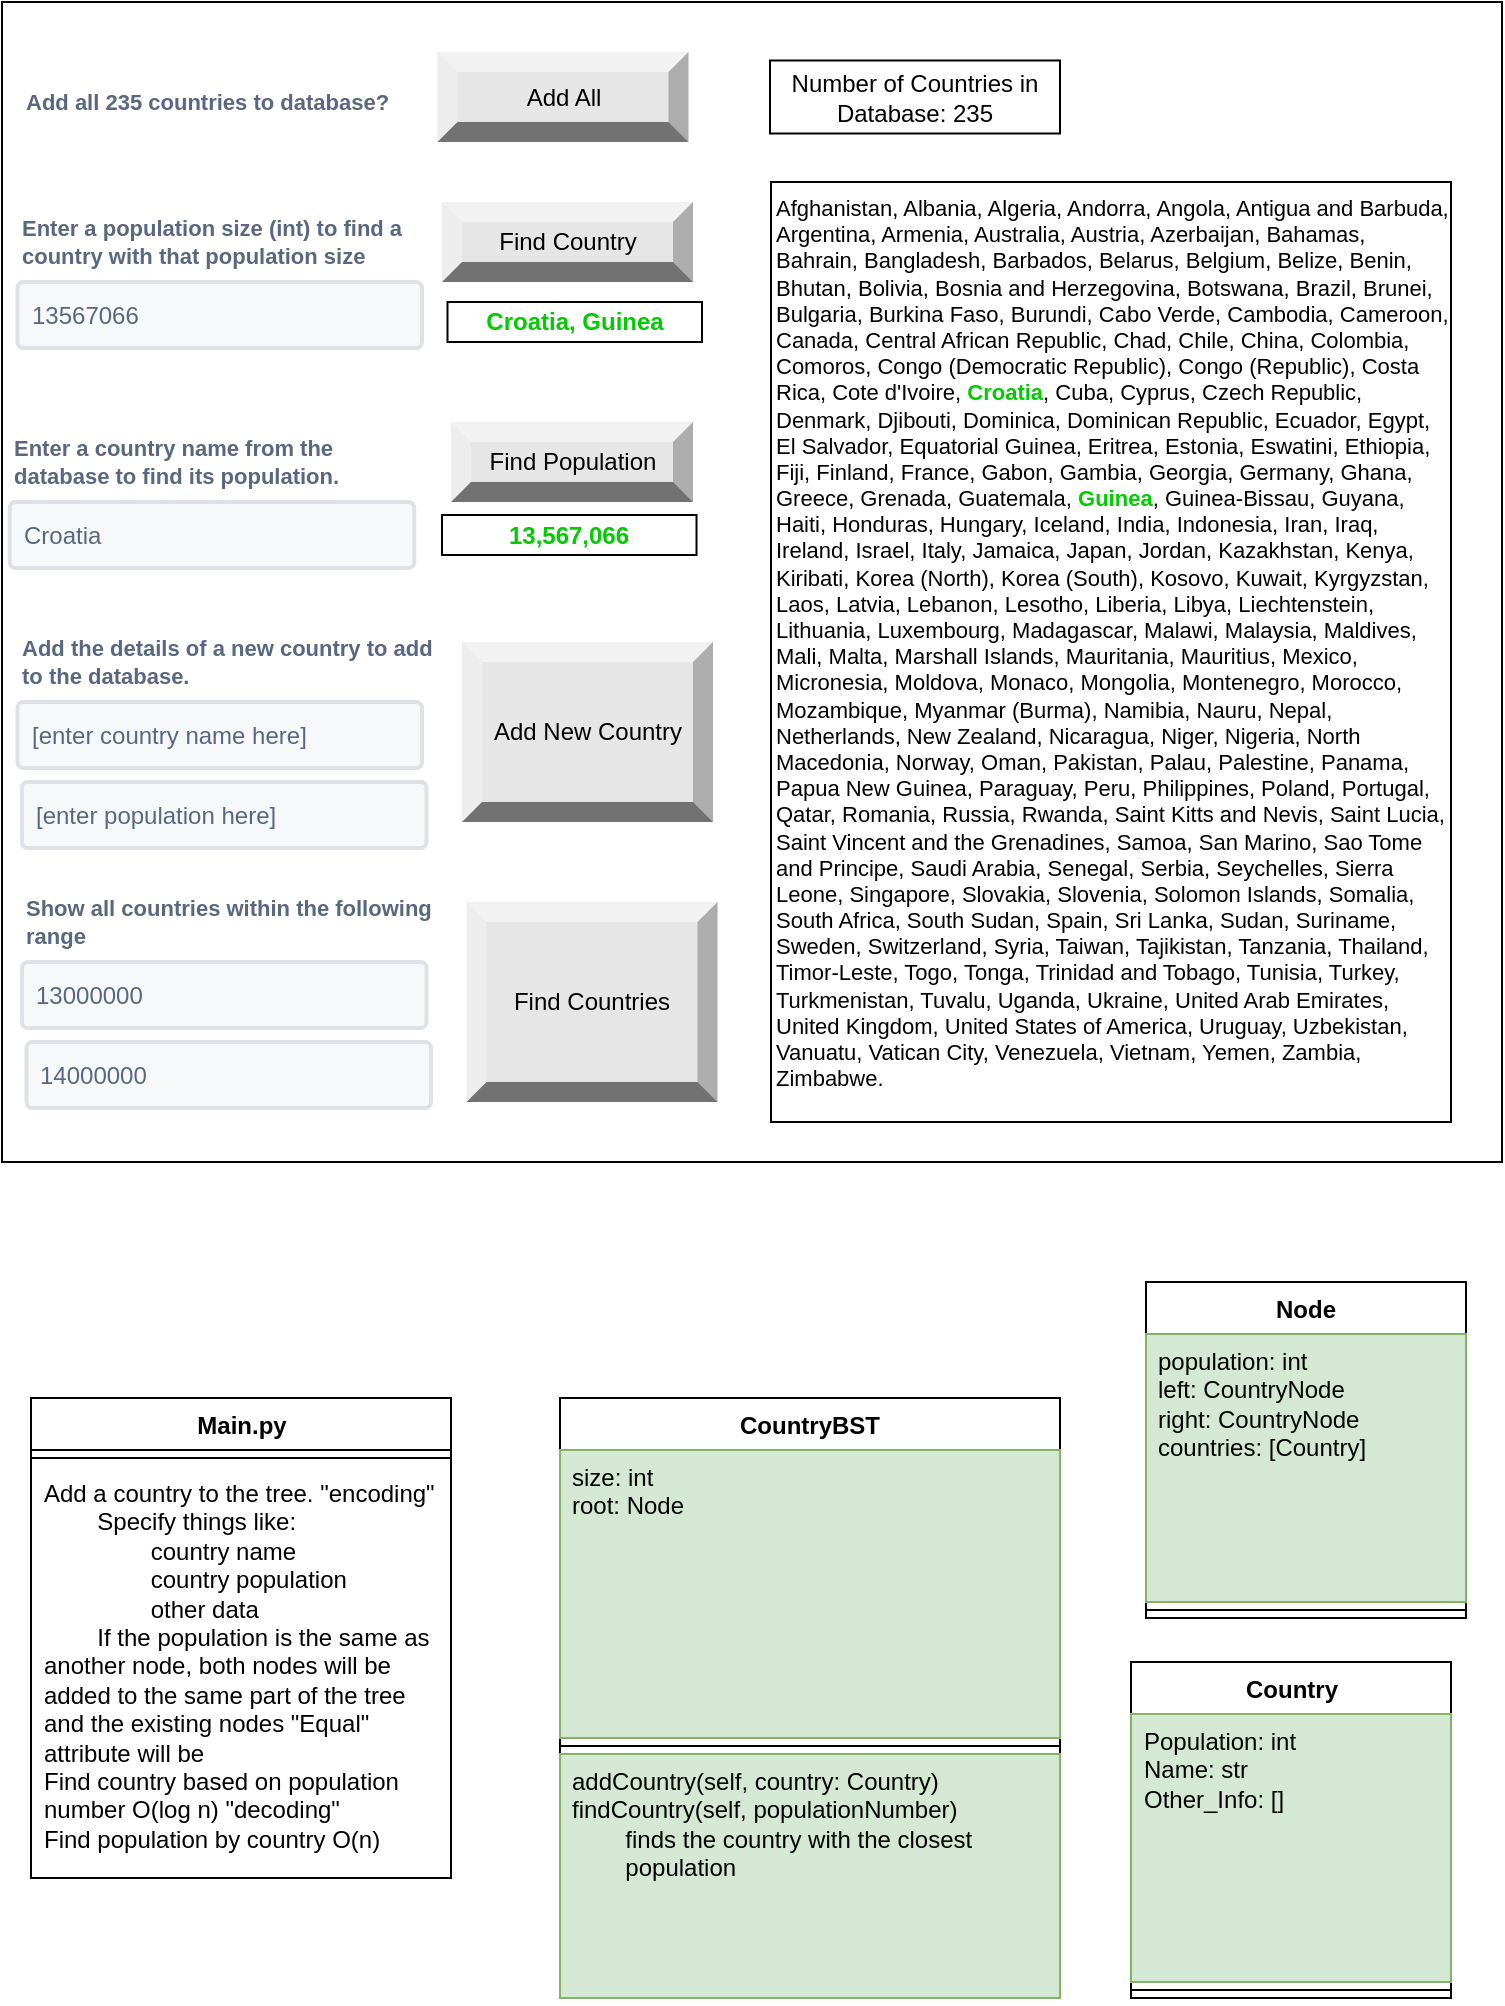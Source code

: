 <mxfile version="21.6.7" type="github" pages="2">
  <diagram name="UML" id="LG2GgT0AXcCSSvdmxa8D">
    <mxGraphModel dx="1434" dy="758" grid="1" gridSize="10" guides="1" tooltips="1" connect="1" arrows="1" fold="1" page="1" pageScale="1" pageWidth="850" pageHeight="1100" math="0" shadow="0">
      <root>
        <mxCell id="0" />
        <mxCell id="1" parent="0" />
        <mxCell id="YZQNKuaAWGe_UJEVItO6-1" value="" style="rounded=0;whiteSpace=wrap;html=1;align=left;verticalAlign=top;" parent="1" vertex="1">
          <mxGeometry x="50" y="40" width="750" height="580" as="geometry" />
        </mxCell>
        <mxCell id="8vqWgW9eamjROJVY-cZS-2" value="CountryBST" style="swimlane;fontStyle=1;align=center;verticalAlign=top;childLayout=stackLayout;horizontal=1;startSize=26;horizontalStack=0;resizeParent=1;resizeParentMax=0;resizeLast=0;collapsible=1;marginBottom=0;whiteSpace=wrap;html=1;" parent="1" vertex="1">
          <mxGeometry x="329" y="738" width="250" height="300" as="geometry" />
        </mxCell>
        <mxCell id="8vqWgW9eamjROJVY-cZS-3" value="size: int&lt;br&gt;root: Node" style="text;strokeColor=#82b366;fillColor=#d5e8d4;align=left;verticalAlign=top;spacingLeft=4;spacingRight=4;overflow=hidden;rotatable=0;points=[[0,0.5],[1,0.5]];portConstraint=eastwest;whiteSpace=wrap;html=1;" parent="8vqWgW9eamjROJVY-cZS-2" vertex="1">
          <mxGeometry y="26" width="250" height="144" as="geometry" />
        </mxCell>
        <mxCell id="8vqWgW9eamjROJVY-cZS-4" value="" style="line;strokeWidth=1;fillColor=none;align=left;verticalAlign=middle;spacingTop=-1;spacingLeft=3;spacingRight=3;rotatable=0;labelPosition=right;points=[];portConstraint=eastwest;strokeColor=inherit;" parent="8vqWgW9eamjROJVY-cZS-2" vertex="1">
          <mxGeometry y="170" width="250" height="8" as="geometry" />
        </mxCell>
        <mxCell id="8vqWgW9eamjROJVY-cZS-5" value="addCountry(self, country: Country)&lt;br&gt;findCountry(self, populationNumber)&lt;br&gt;&lt;span style=&quot;white-space: pre;&quot;&gt;&#x9;&lt;/span&gt;finds the country with the closest &lt;span style=&quot;white-space: pre;&quot;&gt;&#x9;&lt;/span&gt;population" style="text;strokeColor=#82b366;fillColor=#d5e8d4;align=left;verticalAlign=top;spacingLeft=4;spacingRight=4;overflow=hidden;rotatable=0;points=[[0,0.5],[1,0.5]];portConstraint=eastwest;whiteSpace=wrap;html=1;" parent="8vqWgW9eamjROJVY-cZS-2" vertex="1">
          <mxGeometry y="178" width="250" height="122" as="geometry" />
        </mxCell>
        <mxCell id="8vqWgW9eamjROJVY-cZS-6" value="Node" style="swimlane;fontStyle=1;align=center;verticalAlign=top;childLayout=stackLayout;horizontal=1;startSize=26;horizontalStack=0;resizeParent=1;resizeParentMax=0;resizeLast=0;collapsible=1;marginBottom=0;whiteSpace=wrap;html=1;" parent="1" vertex="1">
          <mxGeometry x="622" y="680" width="160" height="168" as="geometry" />
        </mxCell>
        <mxCell id="8vqWgW9eamjROJVY-cZS-7" value="population: int&lt;br&gt;left: CountryNode&lt;br&gt;right: CountryNode&lt;br&gt;countries: [Country]" style="text;strokeColor=#82b366;fillColor=#d5e8d4;align=left;verticalAlign=top;spacingLeft=4;spacingRight=4;overflow=hidden;rotatable=0;points=[[0,0.5],[1,0.5]];portConstraint=eastwest;whiteSpace=wrap;html=1;" parent="8vqWgW9eamjROJVY-cZS-6" vertex="1">
          <mxGeometry y="26" width="160" height="134" as="geometry" />
        </mxCell>
        <mxCell id="8vqWgW9eamjROJVY-cZS-8" value="" style="line;strokeWidth=1;fillColor=none;align=left;verticalAlign=middle;spacingTop=-1;spacingLeft=3;spacingRight=3;rotatable=0;labelPosition=right;points=[];portConstraint=eastwest;strokeColor=inherit;" parent="8vqWgW9eamjROJVY-cZS-6" vertex="1">
          <mxGeometry y="160" width="160" height="8" as="geometry" />
        </mxCell>
        <mxCell id="Le9ZGHUbJOBv5nUOAs2q-1" value="Main.py" style="swimlane;fontStyle=1;align=center;verticalAlign=top;childLayout=stackLayout;horizontal=1;startSize=26;horizontalStack=0;resizeParent=1;resizeParentMax=0;resizeLast=0;collapsible=1;marginBottom=0;whiteSpace=wrap;html=1;" parent="1" vertex="1">
          <mxGeometry x="64.5" y="738" width="210" height="240" as="geometry" />
        </mxCell>
        <mxCell id="Le9ZGHUbJOBv5nUOAs2q-3" value="" style="line;strokeWidth=1;fillColor=none;align=left;verticalAlign=middle;spacingTop=-1;spacingLeft=3;spacingRight=3;rotatable=0;labelPosition=right;points=[];portConstraint=eastwest;strokeColor=inherit;" parent="Le9ZGHUbJOBv5nUOAs2q-1" vertex="1">
          <mxGeometry y="26" width="210" height="8" as="geometry" />
        </mxCell>
        <mxCell id="Le9ZGHUbJOBv5nUOAs2q-4" value="Add a country to the tree. &quot;encoding&quot;&lt;br&gt;&lt;span style=&quot;white-space: pre;&quot;&gt;&#x9;&lt;/span&gt;Specify things like:&lt;br&gt;&lt;span style=&quot;white-space: pre;&quot;&gt;&#x9;&lt;span style=&quot;white-space: pre;&quot;&gt;&#x9;&lt;/span&gt;&lt;/span&gt;country name&lt;br&gt;&lt;span style=&quot;white-space: pre;&quot;&gt;&lt;span style=&quot;white-space: pre;&quot;&gt;&#x9;&lt;/span&gt;&#x9;&lt;/span&gt;country population&lt;br&gt;&lt;span style=&quot;white-space: pre;&quot;&gt;&#x9;&lt;span style=&quot;white-space: pre;&quot;&gt;&#x9;&lt;/span&gt;&lt;/span&gt;other data&lt;br&gt;&lt;span style=&quot;white-space: pre;&quot;&gt;&#x9;&lt;/span&gt;If the population is the same as another node, both nodes will be added to the same part of the tree and the existing nodes &quot;Equal&quot; attribute will be&amp;nbsp;&lt;br&gt;Find country based on population number O(log n) &quot;decoding&quot;&lt;br&gt;Find population by country O(n)" style="text;strokeColor=none;fillColor=none;align=left;verticalAlign=top;spacingLeft=4;spacingRight=4;overflow=hidden;rotatable=0;points=[[0,0.5],[1,0.5]];portConstraint=eastwest;whiteSpace=wrap;html=1;" parent="Le9ZGHUbJOBv5nUOAs2q-1" vertex="1">
          <mxGeometry y="34" width="210" height="206" as="geometry" />
        </mxCell>
        <mxCell id="qQyfUhFvTOuh4YSO557C-1" value="Country" style="swimlane;fontStyle=1;align=center;verticalAlign=top;childLayout=stackLayout;horizontal=1;startSize=26;horizontalStack=0;resizeParent=1;resizeParentMax=0;resizeLast=0;collapsible=1;marginBottom=0;whiteSpace=wrap;html=1;" parent="1" vertex="1">
          <mxGeometry x="614.5" y="870" width="160" height="168" as="geometry" />
        </mxCell>
        <mxCell id="qQyfUhFvTOuh4YSO557C-2" value="Population: int&lt;br&gt;Name: str&lt;br&gt;Other_Info: []" style="text;strokeColor=#82b366;fillColor=#d5e8d4;align=left;verticalAlign=top;spacingLeft=4;spacingRight=4;overflow=hidden;rotatable=0;points=[[0,0.5],[1,0.5]];portConstraint=eastwest;whiteSpace=wrap;html=1;" parent="qQyfUhFvTOuh4YSO557C-1" vertex="1">
          <mxGeometry y="26" width="160" height="134" as="geometry" />
        </mxCell>
        <mxCell id="qQyfUhFvTOuh4YSO557C-3" value="" style="line;strokeWidth=1;fillColor=none;align=left;verticalAlign=middle;spacingTop=-1;spacingLeft=3;spacingRight=3;rotatable=0;labelPosition=right;points=[];portConstraint=eastwest;strokeColor=inherit;" parent="qQyfUhFvTOuh4YSO557C-1" vertex="1">
          <mxGeometry y="160" width="160" height="8" as="geometry" />
        </mxCell>
        <mxCell id="YZQNKuaAWGe_UJEVItO6-15" value="Add All" style="labelPosition=center;verticalLabelPosition=middle;align=center;html=1;shape=mxgraph.basic.shaded_button;dx=10;fillColor=#E6E6E6;strokeColor=none;whiteSpace=wrap;" parent="1" vertex="1">
          <mxGeometry x="267.75" y="65" width="125.5" height="45" as="geometry" />
        </mxCell>
        <mxCell id="YZQNKuaAWGe_UJEVItO6-16" value="Find Country" style="labelPosition=center;verticalLabelPosition=middle;align=center;html=1;shape=mxgraph.basic.shaded_button;dx=10;fillColor=#E6E6E6;strokeColor=none;whiteSpace=wrap;" parent="1" vertex="1">
          <mxGeometry x="270" y="140" width="125.5" height="40" as="geometry" />
        </mxCell>
        <mxCell id="YZQNKuaAWGe_UJEVItO6-17" value="Find Population" style="labelPosition=center;verticalLabelPosition=middle;align=center;html=1;shape=mxgraph.basic.shaded_button;dx=10;fillColor=#E6E6E6;strokeColor=none;whiteSpace=wrap;" parent="1" vertex="1">
          <mxGeometry x="274.5" y="250" width="121" height="40" as="geometry" />
        </mxCell>
        <mxCell id="YZQNKuaAWGe_UJEVItO6-18" value="Add New Country" style="labelPosition=center;verticalLabelPosition=middle;align=center;html=1;shape=mxgraph.basic.shaded_button;dx=10;fillColor=#E6E6E6;strokeColor=none;whiteSpace=wrap;" parent="1" vertex="1">
          <mxGeometry x="280" y="360" width="125.5" height="90" as="geometry" />
        </mxCell>
        <mxCell id="YZQNKuaAWGe_UJEVItO6-24" value="Enter a population size (int) to find a country with that population size" style="fillColor=none;strokeColor=none;html=1;fontSize=11;fontStyle=0;align=left;fontColor=#596780;fontStyle=1;fontSize=11;whiteSpace=wrap;" parent="1" vertex="1">
          <mxGeometry x="57.75" y="140" width="210" height="40" as="geometry" />
        </mxCell>
        <mxCell id="YZQNKuaAWGe_UJEVItO6-25" value="13567066" style="rounded=1;arcSize=9;fillColor=#F7F8F9;align=left;spacingLeft=5;strokeColor=#DEE1E6;html=1;strokeWidth=2;fontColor=#596780;fontSize=12" parent="1" vertex="1">
          <mxGeometry x="57.75" y="180" width="202.25" height="33" as="geometry" />
        </mxCell>
        <mxCell id="YZQNKuaAWGe_UJEVItO6-26" value="Add all 235 countries to database?" style="fillColor=none;strokeColor=none;html=1;fontSize=11;fontStyle=0;align=left;fontColor=#596780;fontStyle=1;fontSize=11;whiteSpace=wrap;" parent="1" vertex="1">
          <mxGeometry x="60" y="70" width="210" height="40" as="geometry" />
        </mxCell>
        <mxCell id="YZQNKuaAWGe_UJEVItO6-27" value="Enter a country name from the database to find its population." style="fillColor=none;strokeColor=none;html=1;fontSize=11;fontStyle=0;align=left;fontColor=#596780;fontStyle=1;fontSize=11;whiteSpace=wrap;" parent="1" vertex="1">
          <mxGeometry x="53.87" y="250" width="210" height="40" as="geometry" />
        </mxCell>
        <mxCell id="YZQNKuaAWGe_UJEVItO6-28" value="Croatia" style="rounded=1;arcSize=9;fillColor=#F7F8F9;align=left;spacingLeft=5;strokeColor=#DEE1E6;html=1;strokeWidth=2;fontColor=#596780;fontSize=12" parent="1" vertex="1">
          <mxGeometry x="53.87" y="290" width="202.25" height="33" as="geometry" />
        </mxCell>
        <mxCell id="YZQNKuaAWGe_UJEVItO6-29" value="Add the details of a new country to add to the database." style="fillColor=none;strokeColor=none;html=1;fontSize=11;fontStyle=0;align=left;fontColor=#596780;fontStyle=1;fontSize=11;whiteSpace=wrap;" parent="1" vertex="1">
          <mxGeometry x="57.75" y="350" width="210" height="40" as="geometry" />
        </mxCell>
        <mxCell id="YZQNKuaAWGe_UJEVItO6-30" value="[enter country name here]" style="rounded=1;arcSize=9;fillColor=#F7F8F9;align=left;spacingLeft=5;strokeColor=#DEE1E6;html=1;strokeWidth=2;fontColor=#596780;fontSize=12" parent="1" vertex="1">
          <mxGeometry x="57.75" y="390" width="202.25" height="33" as="geometry" />
        </mxCell>
        <mxCell id="YZQNKuaAWGe_UJEVItO6-31" value="[enter population here]" style="rounded=1;arcSize=9;fillColor=#F7F8F9;align=left;spacingLeft=5;strokeColor=#DEE1E6;html=1;strokeWidth=2;fontColor=#596780;fontSize=12" parent="1" vertex="1">
          <mxGeometry x="60" y="430" width="202.25" height="33" as="geometry" />
        </mxCell>
        <mxCell id="YZQNKuaAWGe_UJEVItO6-32" value="Number of Countries in Database: 235" style="rounded=0;whiteSpace=wrap;html=1;" parent="1" vertex="1">
          <mxGeometry x="434" y="69.25" width="145" height="36.5" as="geometry" />
        </mxCell>
        <mxCell id="2PS38w_QQBw4tdP1ju8R-2" value="Find Countries" style="labelPosition=center;verticalLabelPosition=middle;align=center;html=1;shape=mxgraph.basic.shaded_button;dx=10;fillColor=#E6E6E6;strokeColor=none;whiteSpace=wrap;" parent="1" vertex="1">
          <mxGeometry x="282.25" y="490" width="125.5" height="100" as="geometry" />
        </mxCell>
        <mxCell id="2PS38w_QQBw4tdP1ju8R-3" value="Show all countries within the following range" style="fillColor=none;strokeColor=none;html=1;fontSize=11;fontStyle=0;align=left;fontColor=#596780;fontStyle=1;fontSize=11;whiteSpace=wrap;" parent="1" vertex="1">
          <mxGeometry x="60" y="480" width="210" height="40" as="geometry" />
        </mxCell>
        <mxCell id="2PS38w_QQBw4tdP1ju8R-4" value="13000000" style="rounded=1;arcSize=9;fillColor=#F7F8F9;align=left;spacingLeft=5;strokeColor=#DEE1E6;html=1;strokeWidth=2;fontColor=#596780;fontSize=12" parent="1" vertex="1">
          <mxGeometry x="60" y="520" width="202.25" height="33" as="geometry" />
        </mxCell>
        <mxCell id="2PS38w_QQBw4tdP1ju8R-5" value="14000000" style="rounded=1;arcSize=9;fillColor=#F7F8F9;align=left;spacingLeft=5;strokeColor=#DEE1E6;html=1;strokeWidth=2;fontColor=#596780;fontSize=12" parent="1" vertex="1">
          <mxGeometry x="62.25" y="560" width="202.25" height="33" as="geometry" />
        </mxCell>
        <mxCell id="2PS38w_QQBw4tdP1ju8R-6" value="Afghanistan, Albania, Algeria, Andorra, Angola, Antigua and Barbuda, Argentina, Armenia, Australia, Austria, Azerbaijan, Bahamas, Bahrain, Bangladesh, Barbados, Belarus, Belgium, Belize, Benin, Bhutan, Bolivia, Bosnia and Herzegovina, Botswana, Brazil, Brunei, Bulgaria, Burkina Faso, Burundi, Cabo Verde, Cambodia, Cameroon, Canada, Central African Republic, Chad, Chile, China, Colombia, Comoros, Congo (Democratic Republic), Congo (Republic), Costa Rica, Cote d&#39;Ivoire, &lt;b style=&quot;&quot;&gt;&lt;font color=&quot;#00cc00&quot;&gt;Croatia&lt;/font&gt;&lt;/b&gt;, Cuba, Cyprus, Czech Republic, Denmark, Djibouti, Dominica, Dominican Republic, Ecuador, Egypt, El Salvador, Equatorial Guinea, Eritrea, Estonia, Eswatini, Ethiopia, Fiji, Finland, France, Gabon, Gambia, Georgia, Germany, Ghana, Greece, Grenada, Guatemala, &lt;b&gt;&lt;font color=&quot;#00cc00&quot;&gt;Guinea&lt;/font&gt;&lt;/b&gt;, Guinea-Bissau, Guyana, Haiti, Honduras, Hungary, Iceland, India, Indonesia, Iran, Iraq, Ireland, Israel, Italy, Jamaica, Japan, Jordan, Kazakhstan, Kenya, Kiribati, Korea (North), Korea (South), Kosovo, Kuwait, Kyrgyzstan, Laos, Latvia, Lebanon, Lesotho, Liberia, Libya, Liechtenstein, Lithuania, Luxembourg, Madagascar, Malawi, Malaysia, Maldives, Mali, Malta, Marshall Islands, Mauritania, Mauritius, Mexico, Micronesia, Moldova, Monaco, Mongolia, Montenegro, Morocco, Mozambique, Myanmar (Burma), Namibia, Nauru, Nepal, Netherlands, New Zealand, Nicaragua, Niger, Nigeria, North Macedonia, Norway, Oman, Pakistan, Palau, Palestine, Panama, Papua New Guinea, Paraguay, Peru, Philippines, Poland, Portugal, Qatar, Romania, Russia, Rwanda, Saint Kitts and Nevis, Saint Lucia, Saint Vincent and the Grenadines, Samoa, San Marino, Sao Tome and Principe, Saudi Arabia, Senegal, Serbia, Seychelles, Sierra Leone, Singapore, Slovakia, Slovenia, Solomon Islands, Somalia, South Africa, South Sudan, Spain, Sri Lanka, Sudan, Suriname, Sweden, Switzerland, Syria, Taiwan, Tajikistan, Tanzania, Thailand, Timor-Leste, Togo, Tonga, Trinidad and Tobago, Tunisia, Turkey, Turkmenistan, Tuvalu, Uganda, Ukraine, United Arab Emirates, United Kingdom, United States of America, Uruguay, Uzbekistan, Vanuatu, Vatican City, Venezuela, Vietnam, Yemen, Zambia, Zimbabwe." style="rounded=0;whiteSpace=wrap;html=1;fontSize=11;verticalAlign=top;align=left;" parent="1" vertex="1">
          <mxGeometry x="434.5" y="130" width="340" height="470" as="geometry" />
        </mxCell>
        <mxCell id="nud2bmB2MKURZiiN47it-2" value="&lt;b&gt;&lt;font color=&quot;#00cc00&quot;&gt;Croatia, Guinea&lt;/font&gt;&lt;/b&gt;" style="rounded=0;whiteSpace=wrap;html=1;" vertex="1" parent="1">
          <mxGeometry x="272.75" y="190" width="127.25" height="20" as="geometry" />
        </mxCell>
        <mxCell id="nud2bmB2MKURZiiN47it-3" value="&lt;font color=&quot;#00cc00&quot;&gt;&lt;b&gt;13,567,066&lt;/b&gt;&lt;/font&gt;" style="rounded=0;whiteSpace=wrap;html=1;" vertex="1" parent="1">
          <mxGeometry x="270" y="296.5" width="127.25" height="20" as="geometry" />
        </mxCell>
      </root>
    </mxGraphModel>
  </diagram>
  <diagram id="VvNZIYlG8AK_VhCek9wF" name="Example">
    <mxGraphModel dx="1434" dy="750" grid="1" gridSize="10" guides="1" tooltips="1" connect="1" arrows="1" fold="1" page="1" pageScale="1" pageWidth="850" pageHeight="1100" math="0" shadow="0">
      <root>
        <mxCell id="0" />
        <mxCell id="1" parent="0" />
        <mxCell id="i1PoATmtbnYausqxfD9x-1" value="152M" style="ellipse;whiteSpace=wrap;html=1;aspect=fixed;" parent="1" vertex="1">
          <mxGeometry x="360" y="40" width="80" height="80" as="geometry" />
        </mxCell>
        <mxCell id="i1PoATmtbnYausqxfD9x-8" value="" style="endArrow=classic;html=1;rounded=0;exitX=0;exitY=1;exitDx=0;exitDy=0;entryX=1;entryY=0;entryDx=0;entryDy=0;" parent="1" source="i1PoATmtbnYausqxfD9x-1" edge="1">
          <mxGeometry width="50" height="50" relative="1" as="geometry">
            <mxPoint x="400" y="210" as="sourcePoint" />
            <mxPoint x="328.284" y="161.716" as="targetPoint" />
          </mxGeometry>
        </mxCell>
        <mxCell id="i1PoATmtbnYausqxfD9x-9" value="" style="endArrow=classic;html=1;rounded=0;exitX=0.913;exitY=0.775;exitDx=0;exitDy=0;exitPerimeter=0;entryX=0;entryY=0;entryDx=0;entryDy=0;" parent="1" source="i1PoATmtbnYausqxfD9x-1" target="i1PoATmtbnYausqxfD9x-14" edge="1">
          <mxGeometry width="50" height="50" relative="1" as="geometry">
            <mxPoint x="503.72" y="108" as="sourcePoint" />
            <mxPoint x="461.716" y="161.716" as="targetPoint" />
          </mxGeometry>
        </mxCell>
        <mxCell id="i1PoATmtbnYausqxfD9x-11" value="50M" style="ellipse;whiteSpace=wrap;html=1;aspect=fixed;" parent="1" vertex="1">
          <mxGeometry x="271.72" y="160" width="80" height="80" as="geometry" />
        </mxCell>
        <mxCell id="i1PoATmtbnYausqxfD9x-12" value="" style="endArrow=classic;html=1;rounded=0;exitX=0;exitY=1;exitDx=0;exitDy=0;entryX=1;entryY=0;entryDx=0;entryDy=0;" parent="1" source="i1PoATmtbnYausqxfD9x-11" target="i1PoATmtbnYausqxfD9x-26" edge="1">
          <mxGeometry width="50" height="50" relative="1" as="geometry">
            <mxPoint x="311.72" y="330" as="sourcePoint" />
            <mxPoint x="240.004" y="281.716" as="targetPoint" />
          </mxGeometry>
        </mxCell>
        <mxCell id="i1PoATmtbnYausqxfD9x-14" value="167M" style="ellipse;whiteSpace=wrap;html=1;aspect=fixed;" parent="1" vertex="1">
          <mxGeometry x="456.72" y="160" width="80" height="80" as="geometry" />
        </mxCell>
        <mxCell id="i1PoATmtbnYausqxfD9x-16" value="" style="endArrow=classic;html=1;rounded=0;exitX=0.913;exitY=0.775;exitDx=0;exitDy=0;exitPerimeter=0;" parent="1" source="i1PoATmtbnYausqxfD9x-14" target="i1PoATmtbnYausqxfD9x-17" edge="1">
          <mxGeometry width="50" height="50" relative="1" as="geometry">
            <mxPoint x="600.44" y="228" as="sourcePoint" />
            <mxPoint x="558.436" y="281.716" as="targetPoint" />
          </mxGeometry>
        </mxCell>
        <mxCell id="i1PoATmtbnYausqxfD9x-17" value="300M" style="ellipse;whiteSpace=wrap;html=1;aspect=fixed;" parent="1" vertex="1">
          <mxGeometry x="551.72" y="270" width="80" height="80" as="geometry" />
        </mxCell>
        <mxCell id="i1PoATmtbnYausqxfD9x-18" value="" style="endArrow=classic;html=1;rounded=0;exitX=0;exitY=1;exitDx=0;exitDy=0;" parent="1" source="i1PoATmtbnYausqxfD9x-17" edge="1">
          <mxGeometry width="50" height="50" relative="1" as="geometry">
            <mxPoint x="591.72" y="440" as="sourcePoint" />
            <mxPoint x="520" y="392" as="targetPoint" />
          </mxGeometry>
        </mxCell>
        <mxCell id="i1PoATmtbnYausqxfD9x-19" value="" style="endArrow=classic;html=1;rounded=0;exitX=0.913;exitY=0.775;exitDx=0;exitDy=0;exitPerimeter=0;entryX=0;entryY=0;entryDx=0;entryDy=0;" parent="1" source="i1PoATmtbnYausqxfD9x-17" target="i1PoATmtbnYausqxfD9x-23" edge="1">
          <mxGeometry width="50" height="50" relative="1" as="geometry">
            <mxPoint x="695.44" y="338" as="sourcePoint" />
            <mxPoint x="653.436" y="391.716" as="targetPoint" />
          </mxGeometry>
        </mxCell>
        <mxCell id="i1PoATmtbnYausqxfD9x-20" value="189M" style="ellipse;whiteSpace=wrap;html=1;aspect=fixed;" parent="1" vertex="1">
          <mxGeometry x="456.72" y="380" width="80" height="80" as="geometry" />
        </mxCell>
        <mxCell id="i1PoATmtbnYausqxfD9x-23" value="1500M" style="ellipse;whiteSpace=wrap;html=1;aspect=fixed;" parent="1" vertex="1">
          <mxGeometry x="640" y="370" width="80" height="80" as="geometry" />
        </mxCell>
        <mxCell id="i1PoATmtbnYausqxfD9x-26" value="10M" style="ellipse;whiteSpace=wrap;html=1;aspect=fixed;" parent="1" vertex="1">
          <mxGeometry x="161.72" y="280" width="80" height="80" as="geometry" />
        </mxCell>
        <mxCell id="ssiJgW4VBgjyVgVByYA_-1" value="England" style="ellipse;whiteSpace=wrap;html=1;aspect=fixed;" vertex="1" parent="1">
          <mxGeometry x="333.28" y="470" width="80" height="80" as="geometry" />
        </mxCell>
        <mxCell id="ssiJgW4VBgjyVgVByYA_-2" value="" style="endArrow=classic;html=1;rounded=0;exitX=0;exitY=1;exitDx=0;exitDy=0;entryX=1;entryY=0;entryDx=0;entryDy=0;" edge="1" parent="1" source="ssiJgW4VBgjyVgVByYA_-1">
          <mxGeometry width="50" height="50" relative="1" as="geometry">
            <mxPoint x="373.28" y="640" as="sourcePoint" />
            <mxPoint x="301.564" y="591.716" as="targetPoint" />
          </mxGeometry>
        </mxCell>
        <mxCell id="ssiJgW4VBgjyVgVByYA_-3" value="" style="endArrow=classic;html=1;rounded=0;exitX=0.913;exitY=0.775;exitDx=0;exitDy=0;exitPerimeter=0;entryX=0;entryY=0;entryDx=0;entryDy=0;" edge="1" parent="1" source="ssiJgW4VBgjyVgVByYA_-1" target="ssiJgW4VBgjyVgVByYA_-5">
          <mxGeometry width="50" height="50" relative="1" as="geometry">
            <mxPoint x="477" y="538" as="sourcePoint" />
            <mxPoint x="434.996" y="591.716" as="targetPoint" />
          </mxGeometry>
        </mxCell>
        <mxCell id="ssiJgW4VBgjyVgVByYA_-4" value="Antigua" style="ellipse;whiteSpace=wrap;html=1;aspect=fixed;" vertex="1" parent="1">
          <mxGeometry x="245.0" y="590" width="80" height="80" as="geometry" />
        </mxCell>
        <mxCell id="ssiJgW4VBgjyVgVByYA_-5" value="France" style="ellipse;whiteSpace=wrap;html=1;aspect=fixed;" vertex="1" parent="1">
          <mxGeometry x="430" y="590" width="80" height="80" as="geometry" />
        </mxCell>
        <mxCell id="ssiJgW4VBgjyVgVByYA_-6" value="" style="endArrow=classic;html=1;rounded=0;exitX=0.913;exitY=0.775;exitDx=0;exitDy=0;exitPerimeter=0;" edge="1" parent="1" source="ssiJgW4VBgjyVgVByYA_-5" target="ssiJgW4VBgjyVgVByYA_-7">
          <mxGeometry width="50" height="50" relative="1" as="geometry">
            <mxPoint x="573.72" y="658" as="sourcePoint" />
            <mxPoint x="531.716" y="711.716" as="targetPoint" />
          </mxGeometry>
        </mxCell>
        <mxCell id="ssiJgW4VBgjyVgVByYA_-7" value="Germany" style="ellipse;whiteSpace=wrap;html=1;aspect=fixed;" vertex="1" parent="1">
          <mxGeometry x="525" y="700" width="80" height="80" as="geometry" />
        </mxCell>
      </root>
    </mxGraphModel>
  </diagram>
</mxfile>
